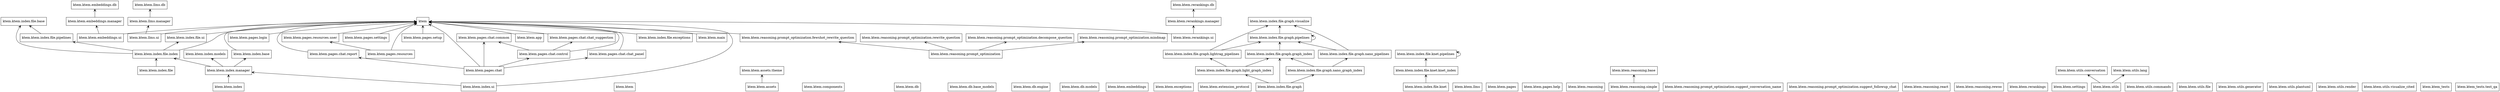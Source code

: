 digraph "packages_ktem" {
rankdir=BT
charset="utf-8"
"ktem" [color="black", label=<ktem>, shape="box", style="solid"];
"ktem.ktem" [color="black", label=<ktem.ktem>, shape="box", style="solid"];
"ktem.ktem.app" [color="black", label=<ktem.ktem.app>, shape="box", style="solid"];
"ktem.ktem.assets" [color="black", label=<ktem.ktem.assets>, shape="box", style="solid"];
"ktem.ktem.assets.theme" [color="black", label=<ktem.ktem.assets.theme>, shape="box", style="solid"];
"ktem.ktem.components" [color="black", label=<ktem.ktem.components>, shape="box", style="solid"];
"ktem.ktem.db" [color="black", label=<ktem.ktem.db>, shape="box", style="solid"];
"ktem.ktem.db.base_models" [color="black", label=<ktem.ktem.db.base_models>, shape="box", style="solid"];
"ktem.ktem.db.engine" [color="black", label=<ktem.ktem.db.engine>, shape="box", style="solid"];
"ktem.ktem.db.models" [color="black", label=<ktem.ktem.db.models>, shape="box", style="solid"];
"ktem.ktem.embeddings" [color="black", label=<ktem.ktem.embeddings>, shape="box", style="solid"];
"ktem.ktem.embeddings.db" [color="black", label=<ktem.ktem.embeddings.db>, shape="box", style="solid"];
"ktem.ktem.embeddings.manager" [color="black", label=<ktem.ktem.embeddings.manager>, shape="box", style="solid"];
"ktem.ktem.embeddings.ui" [color="black", label=<ktem.ktem.embeddings.ui>, shape="box", style="solid"];
"ktem.ktem.exceptions" [color="black", label=<ktem.ktem.exceptions>, shape="box", style="solid"];
"ktem.ktem.extension_protocol" [color="black", label=<ktem.ktem.extension_protocol>, shape="box", style="solid"];
"ktem.ktem.index" [color="black", label=<ktem.ktem.index>, shape="box", style="solid"];
"ktem.ktem.index.base" [color="black", label=<ktem.ktem.index.base>, shape="box", style="solid"];
"ktem.ktem.index.file" [color="black", label=<ktem.ktem.index.file>, shape="box", style="solid"];
"ktem.ktem.index.file.base" [color="black", label=<ktem.ktem.index.file.base>, shape="box", style="solid"];
"ktem.ktem.index.file.exceptions" [color="black", label=<ktem.ktem.index.file.exceptions>, shape="box", style="solid"];
"ktem.ktem.index.file.graph" [color="black", label=<ktem.ktem.index.file.graph>, shape="box", style="solid"];
"ktem.ktem.index.file.graph.graph_index" [color="black", label=<ktem.ktem.index.file.graph.graph_index>, shape="box", style="solid"];
"ktem.ktem.index.file.graph.light_graph_index" [color="black", label=<ktem.ktem.index.file.graph.light_graph_index>, shape="box", style="solid"];
"ktem.ktem.index.file.graph.lightrag_pipelines" [color="black", label=<ktem.ktem.index.file.graph.lightrag_pipelines>, shape="box", style="solid"];
"ktem.ktem.index.file.graph.nano_graph_index" [color="black", label=<ktem.ktem.index.file.graph.nano_graph_index>, shape="box", style="solid"];
"ktem.ktem.index.file.graph.nano_pipelines" [color="black", label=<ktem.ktem.index.file.graph.nano_pipelines>, shape="box", style="solid"];
"ktem.ktem.index.file.graph.pipelines" [color="black", label=<ktem.ktem.index.file.graph.pipelines>, shape="box", style="solid"];
"ktem.ktem.index.file.graph.visualize" [color="black", label=<ktem.ktem.index.file.graph.visualize>, shape="box", style="solid"];
"ktem.ktem.index.file.index" [color="black", label=<ktem.ktem.index.file.index>, shape="box", style="solid"];
"ktem.ktem.index.file.knet" [color="black", label=<ktem.ktem.index.file.knet>, shape="box", style="solid"];
"ktem.ktem.index.file.knet.knet_index" [color="black", label=<ktem.ktem.index.file.knet.knet_index>, shape="box", style="solid"];
"ktem.ktem.index.file.knet.pipelines" [color="black", label=<ktem.ktem.index.file.knet.pipelines>, shape="box", style="solid"];
"ktem.ktem.index.file.pipelines" [color="black", label=<ktem.ktem.index.file.pipelines>, shape="box", style="solid"];
"ktem.ktem.index.file.ui" [color="black", label=<ktem.ktem.index.file.ui>, shape="box", style="solid"];
"ktem.ktem.index.manager" [color="black", label=<ktem.ktem.index.manager>, shape="box", style="solid"];
"ktem.ktem.index.models" [color="black", label=<ktem.ktem.index.models>, shape="box", style="solid"];
"ktem.ktem.index.ui" [color="black", label=<ktem.ktem.index.ui>, shape="box", style="solid"];
"ktem.ktem.llms" [color="black", label=<ktem.ktem.llms>, shape="box", style="solid"];
"ktem.ktem.llms.db" [color="black", label=<ktem.ktem.llms.db>, shape="box", style="solid"];
"ktem.ktem.llms.manager" [color="black", label=<ktem.ktem.llms.manager>, shape="box", style="solid"];
"ktem.ktem.llms.ui" [color="black", label=<ktem.ktem.llms.ui>, shape="box", style="solid"];
"ktem.ktem.main" [color="black", label=<ktem.ktem.main>, shape="box", style="solid"];
"ktem.ktem.pages" [color="black", label=<ktem.ktem.pages>, shape="box", style="solid"];
"ktem.ktem.pages.chat" [color="black", label=<ktem.ktem.pages.chat>, shape="box", style="solid"];
"ktem.ktem.pages.chat.chat_panel" [color="black", label=<ktem.ktem.pages.chat.chat_panel>, shape="box", style="solid"];
"ktem.ktem.pages.chat.chat_suggestion" [color="black", label=<ktem.ktem.pages.chat.chat_suggestion>, shape="box", style="solid"];
"ktem.ktem.pages.chat.common" [color="black", label=<ktem.ktem.pages.chat.common>, shape="box", style="solid"];
"ktem.ktem.pages.chat.control" [color="black", label=<ktem.ktem.pages.chat.control>, shape="box", style="solid"];
"ktem.ktem.pages.chat.report" [color="black", label=<ktem.ktem.pages.chat.report>, shape="box", style="solid"];
"ktem.ktem.pages.help" [color="black", label=<ktem.ktem.pages.help>, shape="box", style="solid"];
"ktem.ktem.pages.login" [color="black", label=<ktem.ktem.pages.login>, shape="box", style="solid"];
"ktem.ktem.pages.resources" [color="black", label=<ktem.ktem.pages.resources>, shape="box", style="solid"];
"ktem.ktem.pages.resources.user" [color="black", label=<ktem.ktem.pages.resources.user>, shape="box", style="solid"];
"ktem.ktem.pages.settings" [color="black", label=<ktem.ktem.pages.settings>, shape="box", style="solid"];
"ktem.ktem.pages.setup" [color="black", label=<ktem.ktem.pages.setup>, shape="box", style="solid"];
"ktem.ktem.reasoning" [color="black", label=<ktem.ktem.reasoning>, shape="box", style="solid"];
"ktem.ktem.reasoning.base" [color="black", label=<ktem.ktem.reasoning.base>, shape="box", style="solid"];
"ktem.ktem.reasoning.prompt_optimization" [color="black", label=<ktem.ktem.reasoning.prompt_optimization>, shape="box", style="solid"];
"ktem.ktem.reasoning.prompt_optimization.decompose_question" [color="black", label=<ktem.ktem.reasoning.prompt_optimization.decompose_question>, shape="box", style="solid"];
"ktem.ktem.reasoning.prompt_optimization.fewshot_rewrite_question" [color="black", label=<ktem.ktem.reasoning.prompt_optimization.fewshot_rewrite_question>, shape="box", style="solid"];
"ktem.ktem.reasoning.prompt_optimization.mindmap" [color="black", label=<ktem.ktem.reasoning.prompt_optimization.mindmap>, shape="box", style="solid"];
"ktem.ktem.reasoning.prompt_optimization.rewrite_question" [color="black", label=<ktem.ktem.reasoning.prompt_optimization.rewrite_question>, shape="box", style="solid"];
"ktem.ktem.reasoning.prompt_optimization.suggest_conversation_name" [color="black", label=<ktem.ktem.reasoning.prompt_optimization.suggest_conversation_name>, shape="box", style="solid"];
"ktem.ktem.reasoning.prompt_optimization.suggest_followup_chat" [color="black", label=<ktem.ktem.reasoning.prompt_optimization.suggest_followup_chat>, shape="box", style="solid"];
"ktem.ktem.reasoning.react" [color="black", label=<ktem.ktem.reasoning.react>, shape="box", style="solid"];
"ktem.ktem.reasoning.rewoo" [color="black", label=<ktem.ktem.reasoning.rewoo>, shape="box", style="solid"];
"ktem.ktem.reasoning.simple" [color="black", label=<ktem.ktem.reasoning.simple>, shape="box", style="solid"];
"ktem.ktem.rerankings" [color="black", label=<ktem.ktem.rerankings>, shape="box", style="solid"];
"ktem.ktem.rerankings.db" [color="black", label=<ktem.ktem.rerankings.db>, shape="box", style="solid"];
"ktem.ktem.rerankings.manager" [color="black", label=<ktem.ktem.rerankings.manager>, shape="box", style="solid"];
"ktem.ktem.rerankings.ui" [color="black", label=<ktem.ktem.rerankings.ui>, shape="box", style="solid"];
"ktem.ktem.settings" [color="black", label=<ktem.ktem.settings>, shape="box", style="solid"];
"ktem.ktem.utils" [color="black", label=<ktem.ktem.utils>, shape="box", style="solid"];
"ktem.ktem.utils.commands" [color="black", label=<ktem.ktem.utils.commands>, shape="box", style="solid"];
"ktem.ktem.utils.conversation" [color="black", label=<ktem.ktem.utils.conversation>, shape="box", style="solid"];
"ktem.ktem.utils.file" [color="black", label=<ktem.ktem.utils.file>, shape="box", style="solid"];
"ktem.ktem.utils.generator" [color="black", label=<ktem.ktem.utils.generator>, shape="box", style="solid"];
"ktem.ktem.utils.lang" [color="black", label=<ktem.ktem.utils.lang>, shape="box", style="solid"];
"ktem.ktem.utils.plantuml" [color="black", label=<ktem.ktem.utils.plantuml>, shape="box", style="solid"];
"ktem.ktem.utils.render" [color="black", label=<ktem.ktem.utils.render>, shape="box", style="solid"];
"ktem.ktem.utils.visualize_cited" [color="black", label=<ktem.ktem.utils.visualize_cited>, shape="box", style="solid"];
"ktem.ktem_tests" [color="black", label=<ktem.ktem_tests>, shape="box", style="solid"];
"ktem.ktem_tests.test_qa" [color="black", label=<ktem.ktem_tests.test_qa>, shape="box", style="solid"];
"ktem.ktem.app" -> "ktem" [arrowhead="open", arrowtail="none"];
"ktem.ktem.assets" -> "ktem.ktem.assets.theme" [arrowhead="open", arrowtail="none"];
"ktem.ktem.embeddings.manager" -> "ktem.ktem.embeddings.db" [arrowhead="open", arrowtail="none"];
"ktem.ktem.embeddings.ui" -> "ktem" [arrowhead="open", arrowtail="none"];
"ktem.ktem.embeddings.ui" -> "ktem.ktem.embeddings.manager" [arrowhead="open", arrowtail="none"];
"ktem.ktem.index" -> "ktem.ktem.index.manager" [arrowhead="open", arrowtail="none"];
"ktem.ktem.index.base" -> "ktem" [arrowhead="open", arrowtail="none"];
"ktem.ktem.index.file" -> "ktem.ktem.index.file.index" [arrowhead="open", arrowtail="none"];
"ktem.ktem.index.file.exceptions" -> "ktem" [arrowhead="open", arrowtail="none"];
"ktem.ktem.index.file.graph" -> "ktem.ktem.index.file.graph.graph_index" [arrowhead="open", arrowtail="none"];
"ktem.ktem.index.file.graph" -> "ktem.ktem.index.file.graph.light_graph_index" [arrowhead="open", arrowtail="none"];
"ktem.ktem.index.file.graph" -> "ktem.ktem.index.file.graph.nano_graph_index" [arrowhead="open", arrowtail="none"];
"ktem.ktem.index.file.graph.graph_index" -> "ktem.ktem.index.file.graph.pipelines" [arrowhead="open", arrowtail="none"];
"ktem.ktem.index.file.graph.light_graph_index" -> "ktem.ktem.index.file.graph.graph_index" [arrowhead="open", arrowtail="none"];
"ktem.ktem.index.file.graph.light_graph_index" -> "ktem.ktem.index.file.graph.lightrag_pipelines" [arrowhead="open", arrowtail="none"];
"ktem.ktem.index.file.graph.lightrag_pipelines" -> "ktem.ktem.index.file.graph.pipelines" [arrowhead="open", arrowtail="none"];
"ktem.ktem.index.file.graph.lightrag_pipelines" -> "ktem.ktem.index.file.graph.visualize" [arrowhead="open", arrowtail="none"];
"ktem.ktem.index.file.graph.nano_graph_index" -> "ktem.ktem.index.file.graph.graph_index" [arrowhead="open", arrowtail="none"];
"ktem.ktem.index.file.graph.nano_graph_index" -> "ktem.ktem.index.file.graph.nano_pipelines" [arrowhead="open", arrowtail="none"];
"ktem.ktem.index.file.graph.nano_pipelines" -> "ktem.ktem.index.file.graph.pipelines" [arrowhead="open", arrowtail="none"];
"ktem.ktem.index.file.graph.nano_pipelines" -> "ktem.ktem.index.file.graph.visualize" [arrowhead="open", arrowtail="none"];
"ktem.ktem.index.file.graph.pipelines" -> "ktem.ktem.index.file.graph.pipelines" [arrowhead="open", arrowtail="none"];
"ktem.ktem.index.file.graph.pipelines" -> "ktem.ktem.index.file.graph.visualize" [arrowhead="open", arrowtail="none"];
"ktem.ktem.index.file.index" -> "ktem" [arrowhead="open", arrowtail="none"];
"ktem.ktem.index.file.index" -> "ktem.ktem.index.file.base" [arrowhead="open", arrowtail="none"];
"ktem.ktem.index.file.index" -> "ktem.ktem.index.file.pipelines" [arrowhead="open", arrowtail="none"];
"ktem.ktem.index.file.index" -> "ktem.ktem.index.file.ui" [arrowhead="open", arrowtail="none"];
"ktem.ktem.index.file.knet" -> "ktem.ktem.index.file.knet.knet_index" [arrowhead="open", arrowtail="none"];
"ktem.ktem.index.file.knet.knet_index" -> "ktem.ktem.index.file.knet.pipelines" [arrowhead="open", arrowtail="none"];
"ktem.ktem.index.file.knet.pipelines" -> "ktem.ktem.index.file.knet.pipelines" [arrowhead="open", arrowtail="none"];
"ktem.ktem.index.file.pipelines" -> "ktem.ktem.index.file.base" [arrowhead="open", arrowtail="none"];
"ktem.ktem.index.file.ui" -> "ktem" [arrowhead="open", arrowtail="none"];
"ktem.ktem.index.manager" -> "ktem.ktem.index.base" [arrowhead="open", arrowtail="none"];
"ktem.ktem.index.manager" -> "ktem.ktem.index.file.index" [arrowhead="open", arrowtail="none"];
"ktem.ktem.index.manager" -> "ktem.ktem.index.models" [arrowhead="open", arrowtail="none"];
"ktem.ktem.index.ui" -> "ktem" [arrowhead="open", arrowtail="none"];
"ktem.ktem.index.ui" -> "ktem.ktem.index.manager" [arrowhead="open", arrowtail="none"];
"ktem.ktem.llms.manager" -> "ktem.ktem.llms.db" [arrowhead="open", arrowtail="none"];
"ktem.ktem.llms.ui" -> "ktem" [arrowhead="open", arrowtail="none"];
"ktem.ktem.llms.ui" -> "ktem.ktem.llms.manager" [arrowhead="open", arrowtail="none"];
"ktem.ktem.main" -> "ktem" [arrowhead="open", arrowtail="none"];
"ktem.ktem.pages.chat" -> "ktem" [arrowhead="open", arrowtail="none"];
"ktem.ktem.pages.chat" -> "ktem.ktem.pages.chat.chat_panel" [arrowhead="open", arrowtail="none"];
"ktem.ktem.pages.chat" -> "ktem.ktem.pages.chat.common" [arrowhead="open", arrowtail="none"];
"ktem.ktem.pages.chat" -> "ktem.ktem.pages.chat.control" [arrowhead="open", arrowtail="none"];
"ktem.ktem.pages.chat" -> "ktem.ktem.pages.chat.report" [arrowhead="open", arrowtail="none"];
"ktem.ktem.pages.chat.chat_panel" -> "ktem" [arrowhead="open", arrowtail="none"];
"ktem.ktem.pages.chat.chat_suggestion" -> "ktem" [arrowhead="open", arrowtail="none"];
"ktem.ktem.pages.chat.control" -> "ktem" [arrowhead="open", arrowtail="none"];
"ktem.ktem.pages.chat.control" -> "ktem.ktem.pages.chat.chat_suggestion" [arrowhead="open", arrowtail="none"];
"ktem.ktem.pages.chat.control" -> "ktem.ktem.pages.chat.common" [arrowhead="open", arrowtail="none"];
"ktem.ktem.pages.chat.report" -> "ktem" [arrowhead="open", arrowtail="none"];
"ktem.ktem.pages.login" -> "ktem" [arrowhead="open", arrowtail="none"];
"ktem.ktem.pages.resources" -> "ktem" [arrowhead="open", arrowtail="none"];
"ktem.ktem.pages.resources" -> "ktem.ktem.pages.resources.user" [arrowhead="open", arrowtail="none"];
"ktem.ktem.pages.resources.user" -> "ktem" [arrowhead="open", arrowtail="none"];
"ktem.ktem.pages.settings" -> "ktem" [arrowhead="open", arrowtail="none"];
"ktem.ktem.pages.setup" -> "ktem" [arrowhead="open", arrowtail="none"];
"ktem.ktem.reasoning.prompt_optimization" -> "ktem.ktem.reasoning.prompt_optimization.decompose_question" [arrowhead="open", arrowtail="none"];
"ktem.ktem.reasoning.prompt_optimization" -> "ktem.ktem.reasoning.prompt_optimization.fewshot_rewrite_question" [arrowhead="open", arrowtail="none"];
"ktem.ktem.reasoning.prompt_optimization" -> "ktem.ktem.reasoning.prompt_optimization.mindmap" [arrowhead="open", arrowtail="none"];
"ktem.ktem.reasoning.prompt_optimization" -> "ktem.ktem.reasoning.prompt_optimization.rewrite_question" [arrowhead="open", arrowtail="none"];
"ktem.ktem.reasoning.prompt_optimization.fewshot_rewrite_question" -> "ktem" [arrowhead="open", arrowtail="none"];
"ktem.ktem.reasoning.simple" -> "ktem.ktem.reasoning.base" [arrowhead="open", arrowtail="none"];
"ktem.ktem.rerankings.manager" -> "ktem.ktem.rerankings.db" [arrowhead="open", arrowtail="none"];
"ktem.ktem.rerankings.ui" -> "ktem" [arrowhead="open", arrowtail="none"];
"ktem.ktem.rerankings.ui" -> "ktem.ktem.rerankings.manager" [arrowhead="open", arrowtail="none"];
"ktem.ktem.utils" -> "ktem.ktem.utils.conversation" [arrowhead="open", arrowtail="none"];
"ktem.ktem.utils" -> "ktem.ktem.utils.lang" [arrowhead="open", arrowtail="none"];
}
